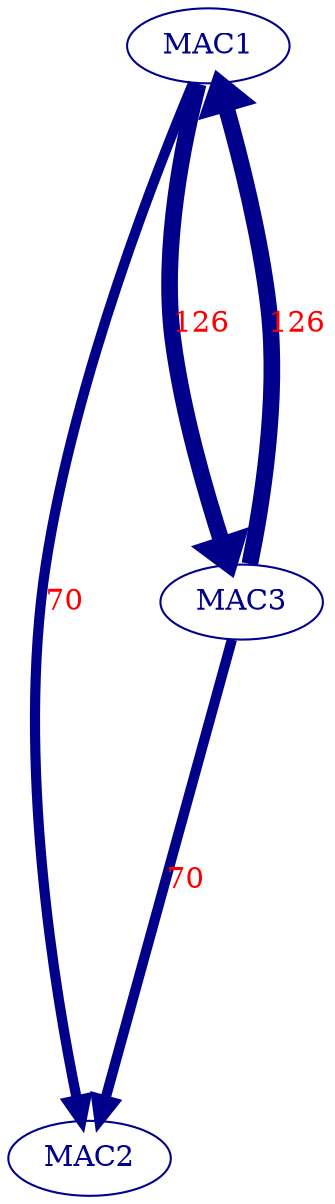 // Ethernet Conversations circo engine
digraph {
	graph [nodesep=1 ranksep=3]
	"00.16.3e.5e.6c.00" [label=MAC1 color=darkblue fontcolor=darkblue]
	"33.33.00.00.00.02" [label=MAC2 color=darkblue fontcolor=darkblue]
	"fe.ff.ff.ff.ff.ff" [label=MAC3 color=darkblue fontcolor=darkblue]
	"fe.ff.ff.ff.ff.ff" -> "00.16.3e.5e.6c.00" [label=126 color=darkblue fontcolor=red labeldistance=0 penwidth=8.0]
	"00.16.3e.5e.6c.00" -> "fe.ff.ff.ff.ff.ff" [label=126 color=darkblue fontcolor=red labeldistance=0 penwidth=8.0]
	"fe.ff.ff.ff.ff.ff" -> "33.33.00.00.00.02" [label=70 color=darkblue fontcolor=red labeldistance=0 penwidth=4.888888888888889]
	"00.16.3e.5e.6c.00" -> "33.33.00.00.00.02" [label=70 color=darkblue fontcolor=red labeldistance=0 penwidth=4.888888888888889]
}

